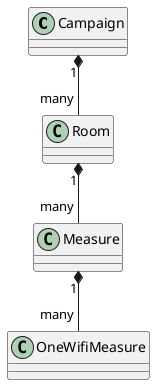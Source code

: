 
@startuml

	Campaign "1" *-- "many" Room
	Room "1" *--  "many" Measure
	Measure "1" *--  "many" OneWifiMeasure

@enduml